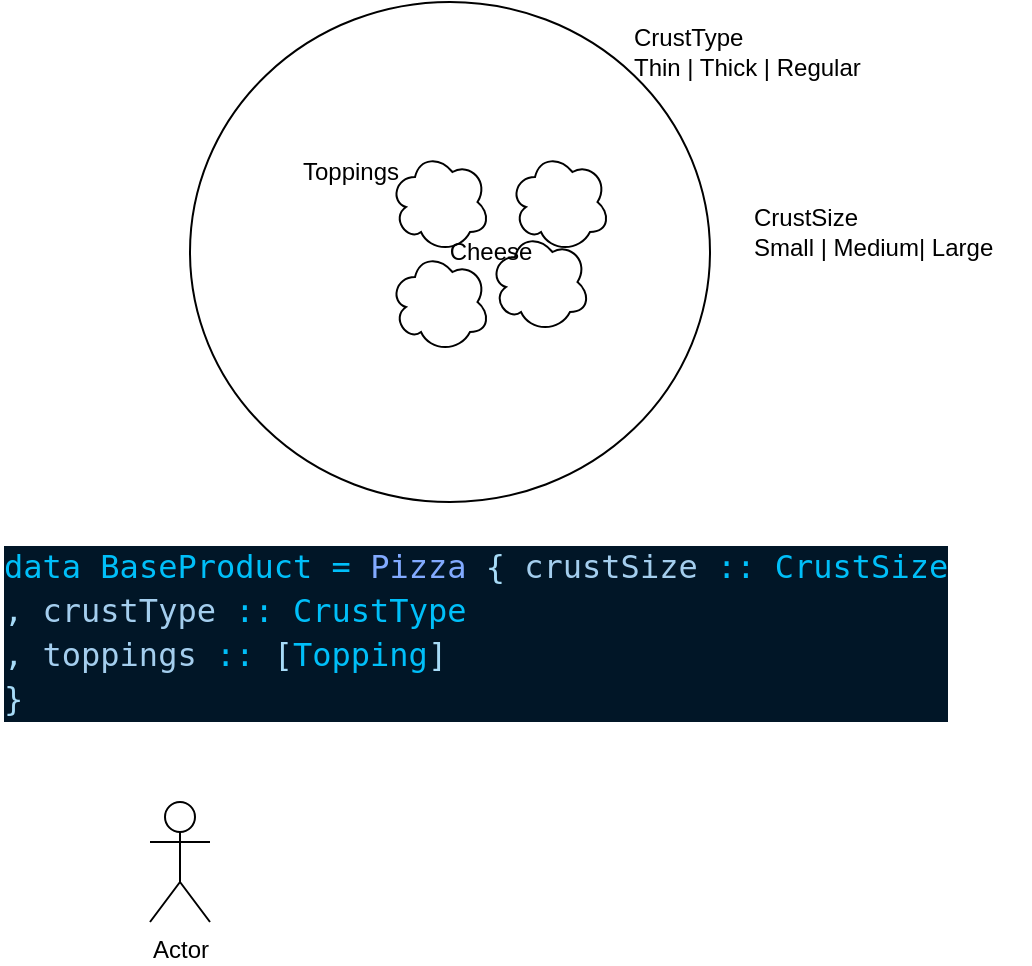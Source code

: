 <mxfile version="15.7.3" type="device"><diagram id="nWXRt7LKUX-1-Ko7EOjv" name="Page-1"><mxGraphModel dx="570" dy="871" grid="1" gridSize="10" guides="1" tooltips="1" connect="1" arrows="1" fold="1" page="1" pageScale="1" pageWidth="827" pageHeight="1169" math="0" shadow="0"><root><mxCell id="0"/><mxCell id="1" parent="0"/><mxCell id="UyfyExOqAVV3lKFY3JEy-2" value="" style="ellipse;whiteSpace=wrap;html=1;" vertex="1" parent="1"><mxGeometry x="120" y="80" width="260" height="250" as="geometry"/></mxCell><mxCell id="UyfyExOqAVV3lKFY3JEy-3" value="" style="ellipse;shape=cloud;whiteSpace=wrap;html=1;" vertex="1" parent="1"><mxGeometry x="220" y="205" width="50" height="50" as="geometry"/></mxCell><mxCell id="UyfyExOqAVV3lKFY3JEy-4" value="" style="ellipse;shape=cloud;whiteSpace=wrap;html=1;" vertex="1" parent="1"><mxGeometry x="270" y="195" width="50" height="50" as="geometry"/></mxCell><mxCell id="UyfyExOqAVV3lKFY3JEy-5" value="" style="ellipse;shape=cloud;whiteSpace=wrap;html=1;" vertex="1" parent="1"><mxGeometry x="280" y="155" width="50" height="50" as="geometry"/></mxCell><mxCell id="UyfyExOqAVV3lKFY3JEy-6" value="" style="ellipse;shape=cloud;whiteSpace=wrap;html=1;" vertex="1" parent="1"><mxGeometry x="220" y="155" width="50" height="50" as="geometry"/></mxCell><mxCell id="UyfyExOqAVV3lKFY3JEy-15" value="Toppings&lt;br&gt;" style="text;html=1;align=center;verticalAlign=middle;resizable=0;points=[];autosize=1;strokeColor=none;fillColor=none;" vertex="1" parent="1"><mxGeometry x="170" y="155" width="60" height="20" as="geometry"/></mxCell><mxCell id="UyfyExOqAVV3lKFY3JEy-16" value="Cheese" style="text;html=1;align=center;verticalAlign=middle;resizable=0;points=[];autosize=1;strokeColor=none;fillColor=none;" vertex="1" parent="1"><mxGeometry x="240" y="195" width="60" height="20" as="geometry"/></mxCell><mxCell id="UyfyExOqAVV3lKFY3JEy-17" value="CrustType&lt;br&gt;Thin | Thick | Regular&amp;nbsp;" style="text;html=1;strokeColor=none;fillColor=none;align=left;verticalAlign=middle;whiteSpace=wrap;rounded=0;" vertex="1" parent="1"><mxGeometry x="340" y="90" width="120" height="30" as="geometry"/></mxCell><mxCell id="UyfyExOqAVV3lKFY3JEy-18" value="CrustSize&lt;br&gt;Small | Medium| Large" style="text;html=1;align=left;verticalAlign=middle;resizable=0;points=[];autosize=1;strokeColor=none;fillColor=none;" vertex="1" parent="1"><mxGeometry x="400" y="180" width="140" height="30" as="geometry"/></mxCell><mxCell id="UyfyExOqAVV3lKFY3JEy-19" value="&lt;div style=&quot;color: rgb(167 , 219 , 247) ; background-color: rgb(1 , 22 , 39) ; font-family: &amp;quot;jetbrains mono&amp;quot; , &amp;quot;droid sans mono&amp;quot; , monospace , monospace , &amp;quot;droid sans fallback&amp;quot; ; font-size: 16px ; line-height: 22px&quot;&gt;&lt;div&gt;&lt;span style=&quot;color: #00bff9&quot;&gt;data&lt;/span&gt; &lt;span style=&quot;color: #00bff9&quot;&gt;BaseProduct&lt;/span&gt; &lt;span style=&quot;color: #00bff9&quot;&gt;=&lt;/span&gt; &lt;span style=&quot;color: #82aaff&quot;&gt;Pizza&lt;/span&gt; { &lt;span style=&quot;color: #a4ceee&quot;&gt;crustSize&lt;/span&gt; &lt;span style=&quot;color: #00bff9&quot;&gt;::&lt;/span&gt; &lt;span style=&quot;color: #00bff9&quot;&gt;CrustSize&lt;/span&gt;&lt;/div&gt;&lt;div&gt;                   , &lt;span style=&quot;color: #a4ceee&quot;&gt;crustType&lt;/span&gt; &lt;span style=&quot;color: #00bff9&quot;&gt;::&lt;/span&gt; &lt;span style=&quot;color: #00bff9&quot;&gt;CrustType&lt;/span&gt;&lt;/div&gt;&lt;div&gt;                   , &lt;span style=&quot;color: #a4ceee&quot;&gt;toppings&lt;/span&gt;  &lt;span style=&quot;color: #00bff9&quot;&gt;::&lt;/span&gt; [&lt;span style=&quot;color: #00bff9&quot;&gt;Topping&lt;/span&gt;]&lt;/div&gt;&lt;div&gt;                   }&lt;/div&gt;&lt;/div&gt;" style="text;html=1;align=left;verticalAlign=middle;resizable=0;points=[];autosize=1;strokeColor=none;fillColor=none;" vertex="1" parent="1"><mxGeometry x="25" y="350" width="490" height="90" as="geometry"/></mxCell><mxCell id="UyfyExOqAVV3lKFY3JEy-20" value="Actor" style="shape=umlActor;verticalLabelPosition=bottom;verticalAlign=top;html=1;outlineConnect=0;" vertex="1" parent="1"><mxGeometry x="100" y="480" width="30" height="60" as="geometry"/></mxCell></root></mxGraphModel></diagram></mxfile>
